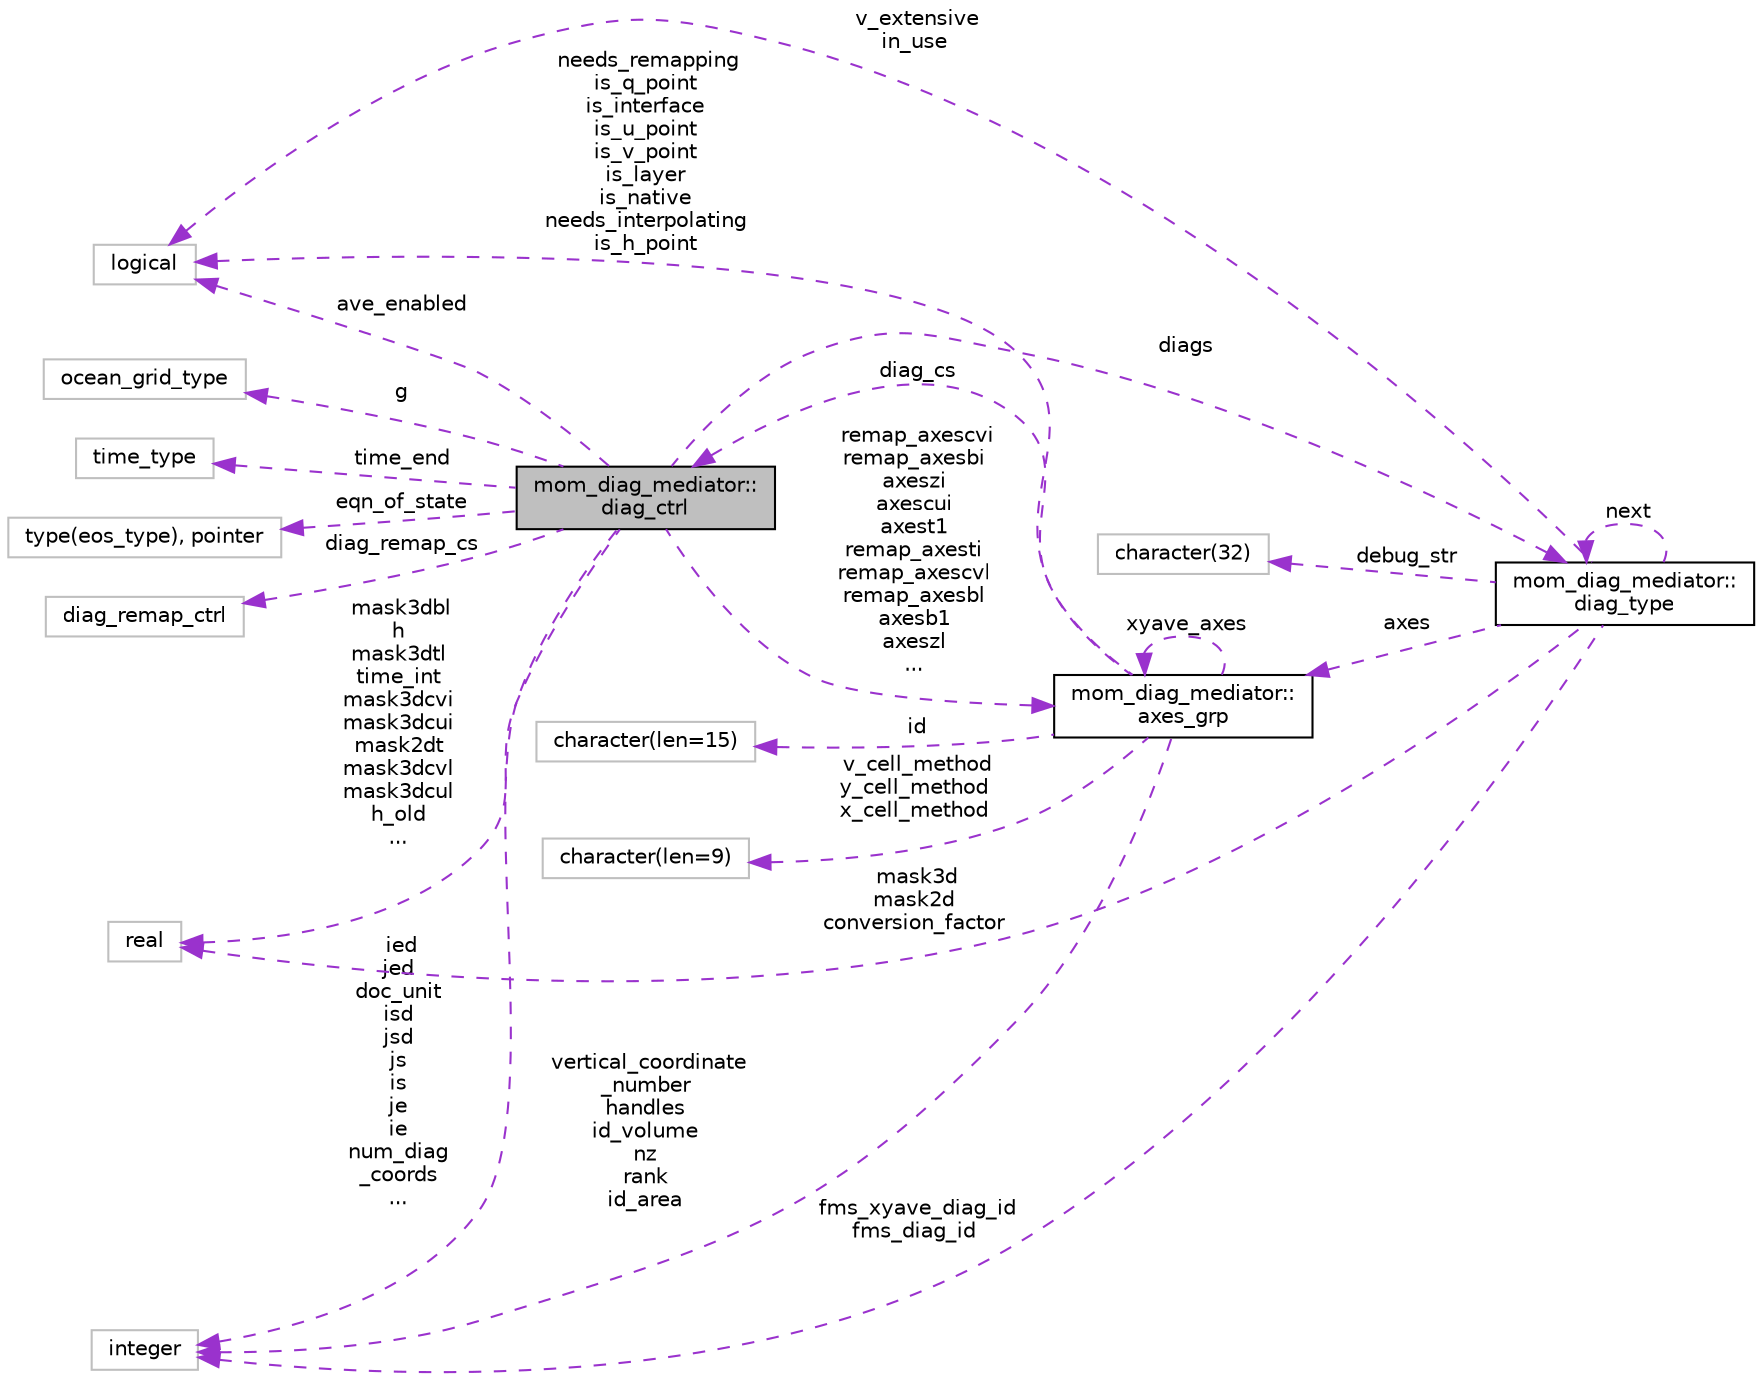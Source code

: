 digraph "mom_diag_mediator::diag_ctrl"
{
 // INTERACTIVE_SVG=YES
  edge [fontname="Helvetica",fontsize="10",labelfontname="Helvetica",labelfontsize="10"];
  node [fontname="Helvetica",fontsize="10",shape=record];
  rankdir="LR";
  Node1 [label="mom_diag_mediator::\ldiag_ctrl",height=0.2,width=0.4,color="black", fillcolor="grey75", style="filled", fontcolor="black"];
  Node2 -> Node1 [dir="back",color="darkorchid3",fontsize="10",style="dashed",label=" ave_enabled" ,fontname="Helvetica"];
  Node2 [label="logical",height=0.2,width=0.4,color="grey75", fillcolor="white", style="filled"];
  Node3 -> Node1 [dir="back",color="darkorchid3",fontsize="10",style="dashed",label=" diags" ,fontname="Helvetica"];
  Node3 [label="mom_diag_mediator::\ldiag_type",height=0.2,width=0.4,color="black", fillcolor="white", style="filled",URL="$structmom__diag__mediator_1_1diag__type.html",tooltip="This type is used to represent a diagnostic at the diag_mediator level. There can be both &#39;primary&#39; a..."];
  Node2 -> Node3 [dir="back",color="darkorchid3",fontsize="10",style="dashed",label=" v_extensive\nin_use" ,fontname="Helvetica"];
  Node3 -> Node3 [dir="back",color="darkorchid3",fontsize="10",style="dashed",label=" next" ,fontname="Helvetica"];
  Node4 -> Node3 [dir="back",color="darkorchid3",fontsize="10",style="dashed",label=" debug_str" ,fontname="Helvetica"];
  Node4 [label="character(32)",height=0.2,width=0.4,color="grey75", fillcolor="white", style="filled"];
  Node5 -> Node3 [dir="back",color="darkorchid3",fontsize="10",style="dashed",label=" axes" ,fontname="Helvetica"];
  Node5 [label="mom_diag_mediator::\laxes_grp",height=0.2,width=0.4,color="black", fillcolor="white", style="filled",URL="$structmom__diag__mediator_1_1axes__grp.html",tooltip="A group of 1D axes that comprise a 1D/2D/3D mesh. "];
  Node2 -> Node5 [dir="back",color="darkorchid3",fontsize="10",style="dashed",label=" needs_remapping\nis_q_point\nis_interface\nis_u_point\nis_v_point\nis_layer\nis_native\nneeds_interpolating\nis_h_point" ,fontname="Helvetica"];
  Node1 -> Node5 [dir="back",color="darkorchid3",fontsize="10",style="dashed",label=" diag_cs" ,fontname="Helvetica"];
  Node6 -> Node5 [dir="back",color="darkorchid3",fontsize="10",style="dashed",label=" v_cell_method\ny_cell_method\nx_cell_method" ,fontname="Helvetica"];
  Node6 [label="character(len=9)",height=0.2,width=0.4,color="grey75", fillcolor="white", style="filled"];
  Node5 -> Node5 [dir="back",color="darkorchid3",fontsize="10",style="dashed",label=" xyave_axes" ,fontname="Helvetica"];
  Node7 -> Node5 [dir="back",color="darkorchid3",fontsize="10",style="dashed",label=" vertical_coordinate\l_number\nhandles\nid_volume\nnz\nrank\nid_area" ,fontname="Helvetica"];
  Node7 [label="integer",height=0.2,width=0.4,color="grey75", fillcolor="white", style="filled"];
  Node8 -> Node5 [dir="back",color="darkorchid3",fontsize="10",style="dashed",label=" id" ,fontname="Helvetica"];
  Node8 [label="character(len=15)",height=0.2,width=0.4,color="grey75", fillcolor="white", style="filled"];
  Node9 -> Node3 [dir="back",color="darkorchid3",fontsize="10",style="dashed",label=" mask3d\nmask2d\nconversion_factor" ,fontname="Helvetica"];
  Node9 [label="real",height=0.2,width=0.4,color="grey75", fillcolor="white", style="filled"];
  Node7 -> Node3 [dir="back",color="darkorchid3",fontsize="10",style="dashed",label=" fms_xyave_diag_id\nfms_diag_id" ,fontname="Helvetica"];
  Node10 -> Node1 [dir="back",color="darkorchid3",fontsize="10",style="dashed",label=" time_end" ,fontname="Helvetica"];
  Node10 [label="time_type",height=0.2,width=0.4,color="grey75", fillcolor="white", style="filled"];
  Node11 -> Node1 [dir="back",color="darkorchid3",fontsize="10",style="dashed",label=" eqn_of_state" ,fontname="Helvetica"];
  Node11 [label="type(eos_type), pointer",height=0.2,width=0.4,color="grey75", fillcolor="white", style="filled"];
  Node12 -> Node1 [dir="back",color="darkorchid3",fontsize="10",style="dashed",label=" diag_remap_cs" ,fontname="Helvetica"];
  Node12 [label="diag_remap_ctrl",height=0.2,width=0.4,color="grey75", fillcolor="white", style="filled"];
  Node5 -> Node1 [dir="back",color="darkorchid3",fontsize="10",style="dashed",label=" remap_axescvi\nremap_axesbi\naxeszi\naxescui\naxest1\nremap_axesti\nremap_axescvl\nremap_axesbl\naxesb1\naxeszl\n..." ,fontname="Helvetica"];
  Node13 -> Node1 [dir="back",color="darkorchid3",fontsize="10",style="dashed",label=" g" ,fontname="Helvetica"];
  Node13 [label="ocean_grid_type",height=0.2,width=0.4,color="grey75", fillcolor="white", style="filled"];
  Node9 -> Node1 [dir="back",color="darkorchid3",fontsize="10",style="dashed",label=" mask3dbl\nh\nmask3dtl\ntime_int\nmask3dcvi\nmask3dcui\nmask2dt\nmask3dcvl\nmask3dcul\nh_old\n..." ,fontname="Helvetica"];
  Node7 -> Node1 [dir="back",color="darkorchid3",fontsize="10",style="dashed",label=" ied\njed\ndoc_unit\nisd\njsd\njs\nis\nje\nie\nnum_diag\l_coords\n..." ,fontname="Helvetica"];
}
